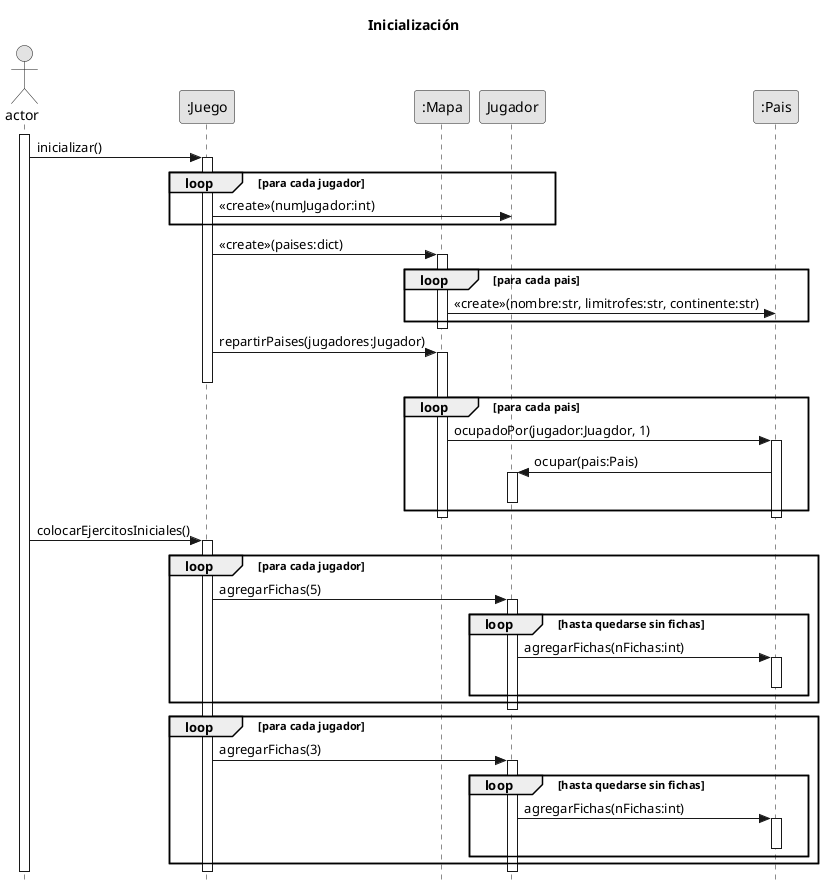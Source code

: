 @startuml
/'title Inicialización
skinparam responseMessageBelowArrow true
skinparam monochrome true
skinparam style strictuml
hide footbox

Actor actor
participant juego as ":Juego"
participant jug as "Jugador"
participant pais as ":Pais"

actor ++
actor -> juego ++: agregarPaises(paises)

actor -> juego: inicializar()

loop para cada pais
    juego -> jug: ocupar(pais)
    juego -> pais: ocupadoPor(jugador, 1)
end loop
'/

title Inicialización
skinparam responseMessageBelowArrow true
skinparam monochrome true
skinparam style strictuml
hide footbox

Actor actor
participant juego as ":Juego"
participant mapa as ":Mapa"
participant jug as "Jugador"
participant pais as ":Pais"

actor ++
actor -> juego++: inicializar()

loop para cada jugador
    juego -> jug: <<create>>(numJugador:int)
end loop

juego -> mapa++: <<create>>(paises:dict)

loop para cada pais
    mapa -> pais: <<create>>(nombre:str, limitrofes:str, continente:str)
end loop
mapa--

juego -> mapa++: repartirPaises(jugadores:Jugador)
juego--

loop para cada pais
    mapa -> pais++: ocupadoPor(jugador:Juagdor, 1)
    pais -> jug++: ocupar(pais:Pais)
    jug--
end loop
mapa--
pais--

actor -> juego++: colocarEjercitosIniciales()

loop para cada jugador
    juego -> jug++: agregarFichas(5)
    loop hasta quedarse sin fichas
        jug -> pais++: agregarFichas(nFichas:int)
        pais--
    end loop
end loop
jug--

loop para cada jugador
    juego -> jug++: agregarFichas(3)
    loop hasta quedarse sin fichas
        jug -> pais++: agregarFichas(nFichas:int)
        pais--
    end loop
end loop


@enduml